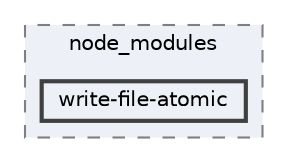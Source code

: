 digraph "pkiclassroomrescheduler/src/main/frontend/node_modules/write-file-atomic"
{
 // LATEX_PDF_SIZE
  bgcolor="transparent";
  edge [fontname=Helvetica,fontsize=10,labelfontname=Helvetica,labelfontsize=10];
  node [fontname=Helvetica,fontsize=10,shape=box,height=0.2,width=0.4];
  compound=true
  subgraph clusterdir_72953eda66ccb3a2722c28e1c3e6c23b {
    graph [ bgcolor="#edf0f7", pencolor="grey50", label="node_modules", fontname=Helvetica,fontsize=10 style="filled,dashed", URL="dir_72953eda66ccb3a2722c28e1c3e6c23b.html",tooltip=""]
  dir_f6613de676979e883a2d8d4a6ad9cbf8 [label="write-file-atomic", fillcolor="#edf0f7", color="grey25", style="filled,bold", URL="dir_f6613de676979e883a2d8d4a6ad9cbf8.html",tooltip=""];
  }
}
